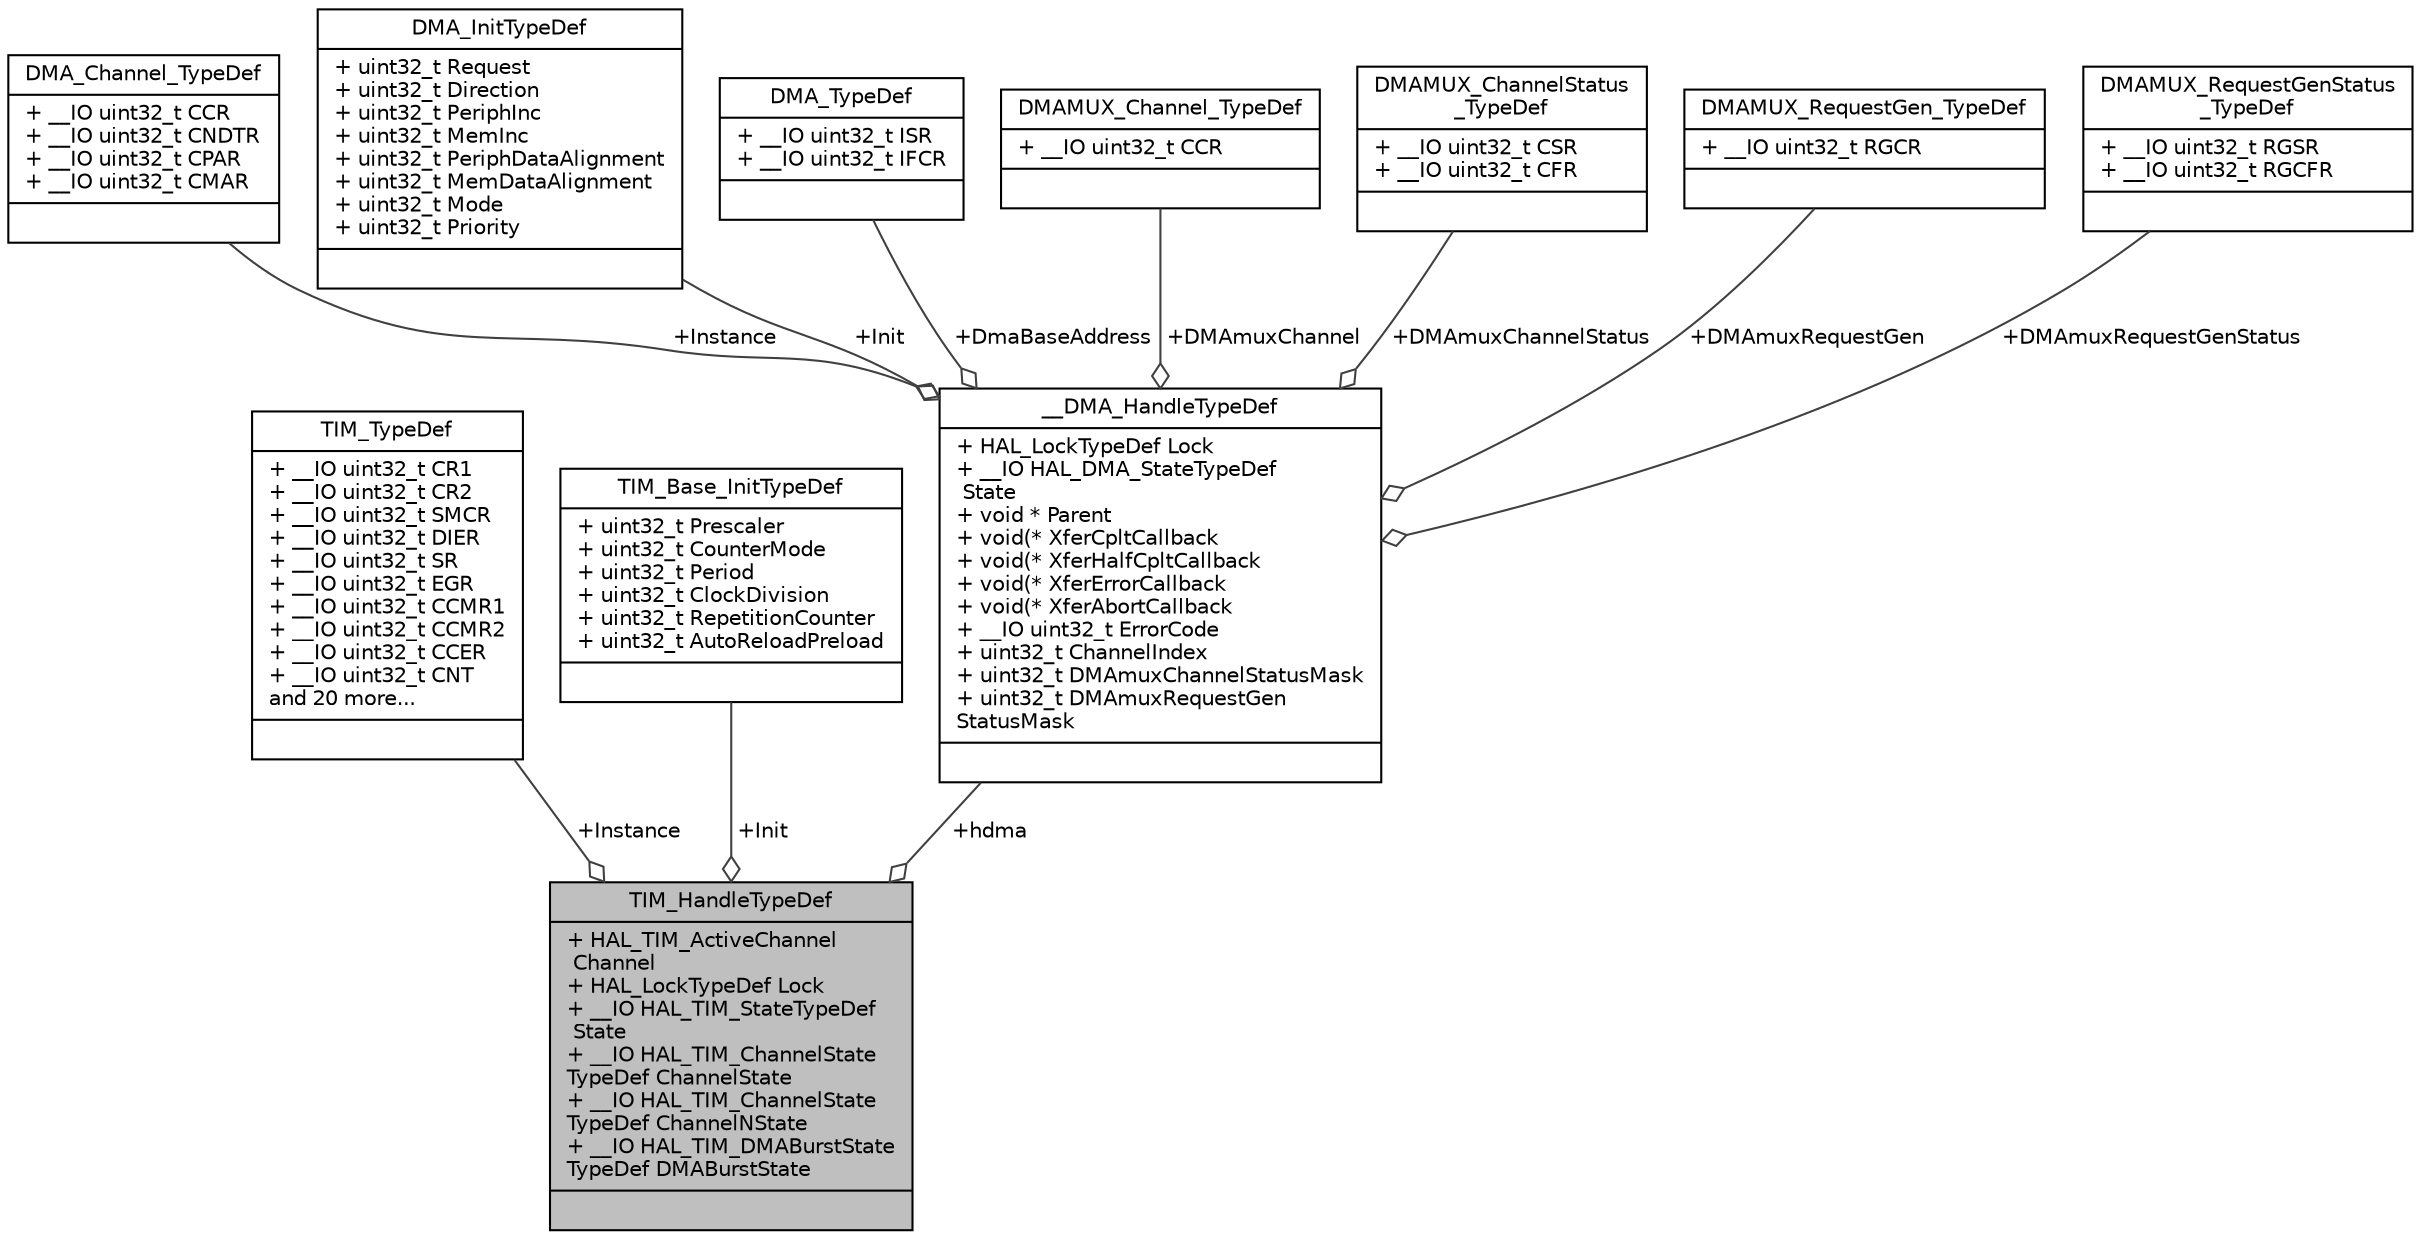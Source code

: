 digraph "TIM_HandleTypeDef"
{
 // LATEX_PDF_SIZE
  edge [fontname="Helvetica",fontsize="10",labelfontname="Helvetica",labelfontsize="10"];
  node [fontname="Helvetica",fontsize="10",shape=record];
  Node1 [label="{TIM_HandleTypeDef\n|+ HAL_TIM_ActiveChannel\l Channel\l+ HAL_LockTypeDef Lock\l+ __IO HAL_TIM_StateTypeDef\l State\l+ __IO HAL_TIM_ChannelState\lTypeDef ChannelState\l+ __IO HAL_TIM_ChannelState\lTypeDef ChannelNState\l+ __IO HAL_TIM_DMABurstState\lTypeDef DMABurstState\l|}",height=0.2,width=0.4,color="black", fillcolor="grey75", style="filled", fontcolor="black",tooltip="TIM Time Base Handle Structure definition."];
  Node2 -> Node1 [color="grey25",fontsize="10",style="solid",label=" +Instance" ,arrowhead="odiamond",fontname="Helvetica"];
  Node2 [label="{TIM_TypeDef\n|+ __IO uint32_t CR1\l+ __IO uint32_t CR2\l+ __IO uint32_t SMCR\l+ __IO uint32_t DIER\l+ __IO uint32_t SR\l+ __IO uint32_t EGR\l+ __IO uint32_t CCMR1\l+ __IO uint32_t CCMR2\l+ __IO uint32_t CCER\l+ __IO uint32_t CNT\land 20 more...\l|}",height=0.2,width=0.4,color="black", fillcolor="white", style="filled",URL="$structTIM__TypeDef.html",tooltip="TIM."];
  Node3 -> Node1 [color="grey25",fontsize="10",style="solid",label=" +Init" ,arrowhead="odiamond",fontname="Helvetica"];
  Node3 [label="{TIM_Base_InitTypeDef\n|+ uint32_t Prescaler\l+ uint32_t CounterMode\l+ uint32_t Period\l+ uint32_t ClockDivision\l+ uint32_t RepetitionCounter\l+ uint32_t AutoReloadPreload\l|}",height=0.2,width=0.4,color="black", fillcolor="white", style="filled",URL="$structTIM__Base__InitTypeDef.html",tooltip="TIM Time base Configuration Structure definition."];
  Node4 -> Node1 [color="grey25",fontsize="10",style="solid",label=" +hdma" ,arrowhead="odiamond",fontname="Helvetica"];
  Node4 [label="{__DMA_HandleTypeDef\n|+ HAL_LockTypeDef Lock\l+ __IO HAL_DMA_StateTypeDef\l State\l+ void * Parent\l+ void(* XferCpltCallback\l+ void(* XferHalfCpltCallback\l+ void(* XferErrorCallback\l+ void(* XferAbortCallback\l+ __IO uint32_t ErrorCode\l+ uint32_t ChannelIndex\l+ uint32_t DMAmuxChannelStatusMask\l+ uint32_t DMAmuxRequestGen\lStatusMask\l|}",height=0.2,width=0.4,color="black", fillcolor="white", style="filled",URL="$struct____DMA__HandleTypeDef.html",tooltip="DMA handle Structure definition."];
  Node5 -> Node4 [color="grey25",fontsize="10",style="solid",label=" +Instance" ,arrowhead="odiamond",fontname="Helvetica"];
  Node5 [label="{DMA_Channel_TypeDef\n|+ __IO uint32_t CCR\l+ __IO uint32_t CNDTR\l+ __IO uint32_t CPAR\l+ __IO uint32_t CMAR\l|}",height=0.2,width=0.4,color="black", fillcolor="white", style="filled",URL="$structDMA__Channel__TypeDef.html",tooltip="DMA Controller."];
  Node6 -> Node4 [color="grey25",fontsize="10",style="solid",label=" +Init" ,arrowhead="odiamond",fontname="Helvetica"];
  Node6 [label="{DMA_InitTypeDef\n|+ uint32_t Request\l+ uint32_t Direction\l+ uint32_t PeriphInc\l+ uint32_t MemInc\l+ uint32_t PeriphDataAlignment\l+ uint32_t MemDataAlignment\l+ uint32_t Mode\l+ uint32_t Priority\l|}",height=0.2,width=0.4,color="black", fillcolor="white", style="filled",URL="$structDMA__InitTypeDef.html",tooltip="DMA Configuration Structure definition."];
  Node7 -> Node4 [color="grey25",fontsize="10",style="solid",label=" +DmaBaseAddress" ,arrowhead="odiamond",fontname="Helvetica"];
  Node7 [label="{DMA_TypeDef\n|+ __IO uint32_t ISR\l+ __IO uint32_t IFCR\l|}",height=0.2,width=0.4,color="black", fillcolor="white", style="filled",URL="$structDMA__TypeDef.html",tooltip=" "];
  Node8 -> Node4 [color="grey25",fontsize="10",style="solid",label=" +DMAmuxChannel" ,arrowhead="odiamond",fontname="Helvetica"];
  Node8 [label="{DMAMUX_Channel_TypeDef\n|+ __IO uint32_t CCR\l|}",height=0.2,width=0.4,color="black", fillcolor="white", style="filled",URL="$structDMAMUX__Channel__TypeDef.html",tooltip="DMA Multiplexer."];
  Node9 -> Node4 [color="grey25",fontsize="10",style="solid",label=" +DMAmuxChannelStatus" ,arrowhead="odiamond",fontname="Helvetica"];
  Node9 [label="{DMAMUX_ChannelStatus\l_TypeDef\n|+ __IO uint32_t CSR\l+ __IO uint32_t CFR\l|}",height=0.2,width=0.4,color="black", fillcolor="white", style="filled",URL="$structDMAMUX__ChannelStatus__TypeDef.html",tooltip=" "];
  Node10 -> Node4 [color="grey25",fontsize="10",style="solid",label=" +DMAmuxRequestGen" ,arrowhead="odiamond",fontname="Helvetica"];
  Node10 [label="{DMAMUX_RequestGen_TypeDef\n|+ __IO uint32_t RGCR\l|}",height=0.2,width=0.4,color="black", fillcolor="white", style="filled",URL="$structDMAMUX__RequestGen__TypeDef.html",tooltip=" "];
  Node11 -> Node4 [color="grey25",fontsize="10",style="solid",label=" +DMAmuxRequestGenStatus" ,arrowhead="odiamond",fontname="Helvetica"];
  Node11 [label="{DMAMUX_RequestGenStatus\l_TypeDef\n|+ __IO uint32_t RGSR\l+ __IO uint32_t RGCFR\l|}",height=0.2,width=0.4,color="black", fillcolor="white", style="filled",URL="$structDMAMUX__RequestGenStatus__TypeDef.html",tooltip=" "];
}
